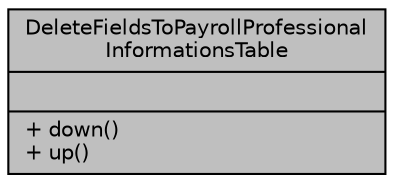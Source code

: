 digraph "DeleteFieldsToPayrollProfessionalInformationsTable"
{
 // LATEX_PDF_SIZE
  bgcolor="transparent";
  edge [fontname="Helvetica",fontsize="10",labelfontname="Helvetica",labelfontsize="10"];
  node [fontname="Helvetica",fontsize="10",shape=record];
  Node1 [label="{DeleteFieldsToPayrollProfessional\lInformationsTable\n||+ down()\l+ up()\l}",height=0.2,width=0.4,color="black", fillcolor="grey75", style="filled", fontcolor="black",tooltip="Elimina los campos idioma y nivel de idioma de la tabla de informaciones profesionales del trabajador..."];
}

